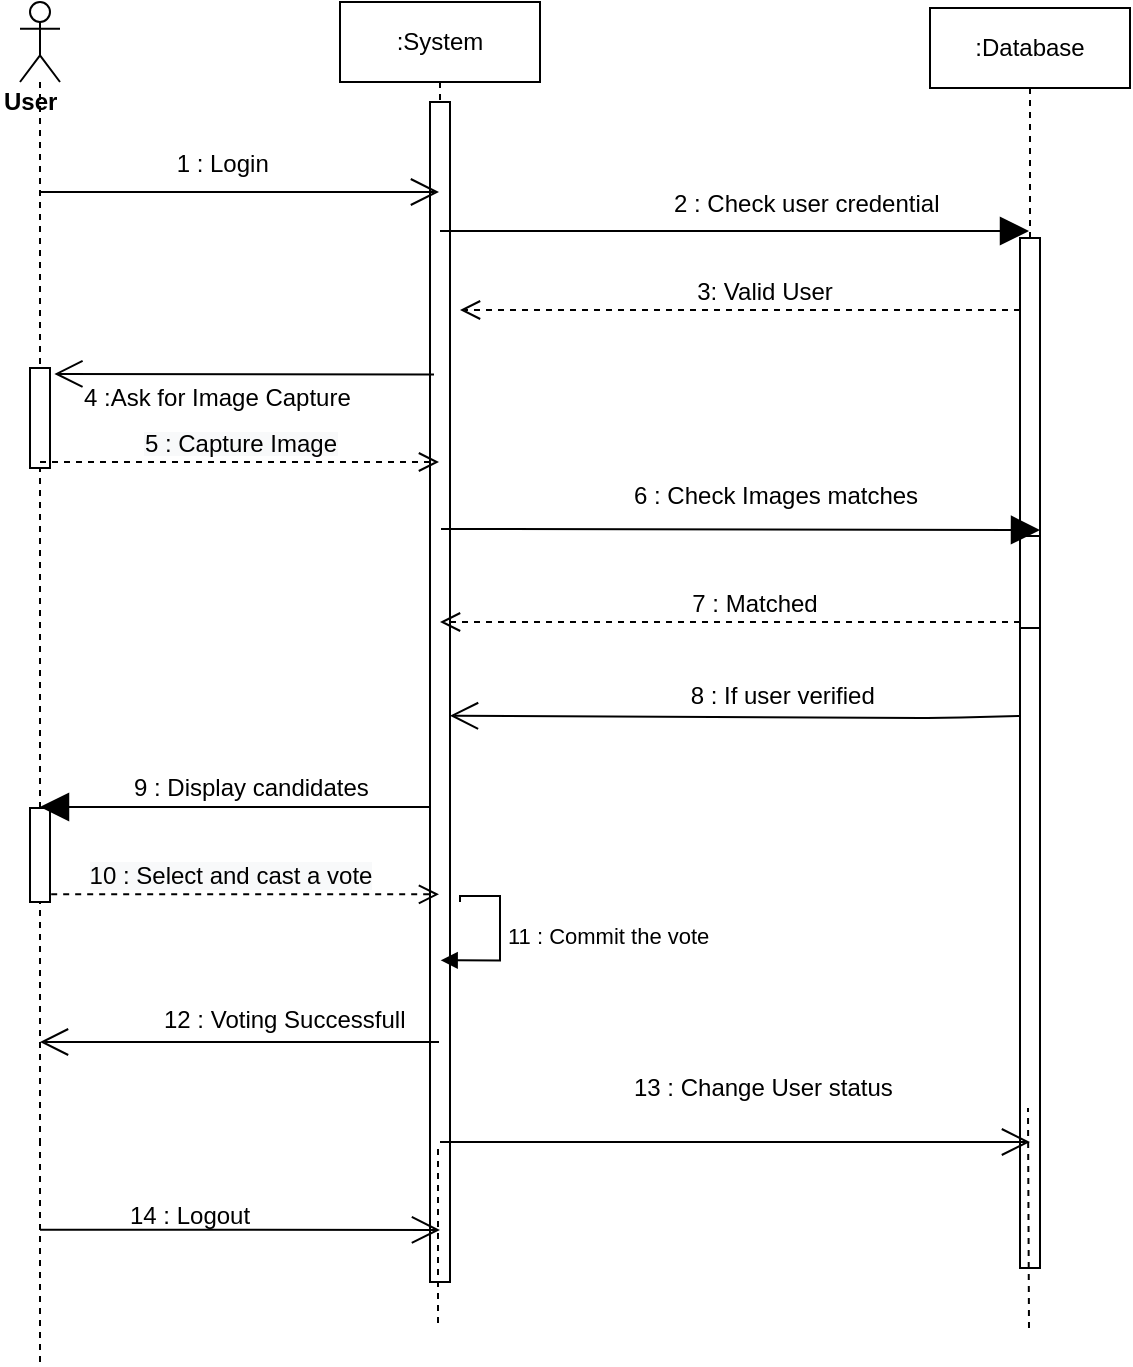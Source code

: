 <mxfile version="12.2.4" type="github" pages="2">
  <diagram id="IUs1uMZeL_d6REgJ8A4V" name="Page-1">
    <mxGraphModel dx="1024" dy="485" grid="1" gridSize="10" guides="1" tooltips="1" connect="1" arrows="1" fold="1" page="1" pageScale="1" pageWidth="827" pageHeight="1169" math="0" shadow="0">
      <root>
        <mxCell id="0"/>
        <mxCell id="1" parent="0"/>
        <mxCell id="7WWLLxYjyGGPt_mnVwUC-1" value=":System" style="shape=umlLifeline;perimeter=lifelinePerimeter;whiteSpace=wrap;html=1;container=1;collapsible=0;recursiveResize=0;outlineConnect=0;" parent="1" vertex="1">
          <mxGeometry x="340" y="120" width="100" height="640" as="geometry"/>
        </mxCell>
        <mxCell id="7WWLLxYjyGGPt_mnVwUC-21" value="" style="html=1;points=[];perimeter=orthogonalPerimeter;" parent="7WWLLxYjyGGPt_mnVwUC-1" vertex="1">
          <mxGeometry x="45" y="50" width="10" height="590" as="geometry"/>
        </mxCell>
        <mxCell id="7WWLLxYjyGGPt_mnVwUC-47" value="11 : Commit the vote" style="edgeStyle=orthogonalEdgeStyle;html=1;align=left;spacingLeft=2;endArrow=block;rounded=0;entryX=1;entryY=0;" parent="7WWLLxYjyGGPt_mnVwUC-1" edge="1">
          <mxGeometry relative="1" as="geometry">
            <mxPoint x="60" y="450" as="sourcePoint"/>
            <Array as="points">
              <mxPoint x="80" y="447"/>
            </Array>
            <mxPoint x="50.333" y="479.167" as="targetPoint"/>
          </mxGeometry>
        </mxCell>
        <mxCell id="7WWLLxYjyGGPt_mnVwUC-3" value="" style="shape=umlLifeline;participant=umlActor;perimeter=lifelinePerimeter;whiteSpace=wrap;html=1;container=1;collapsible=0;recursiveResize=0;verticalAlign=top;spacingTop=36;labelBackgroundColor=#ffffff;outlineConnect=0;" parent="1" vertex="1">
          <mxGeometry x="180" y="120" width="20" height="570" as="geometry"/>
        </mxCell>
        <mxCell id="7WWLLxYjyGGPt_mnVwUC-67" value="" style="html=1;points=[];perimeter=orthogonalPerimeter;" parent="7WWLLxYjyGGPt_mnVwUC-3" vertex="1">
          <mxGeometry x="5" y="183" width="10" height="50" as="geometry"/>
        </mxCell>
        <mxCell id="7WWLLxYjyGGPt_mnVwUC-71" value="" style="html=1;points=[];perimeter=orthogonalPerimeter;" parent="7WWLLxYjyGGPt_mnVwUC-3" vertex="1">
          <mxGeometry x="5" y="403" width="10" height="47" as="geometry"/>
        </mxCell>
        <mxCell id="7WWLLxYjyGGPt_mnVwUC-4" value="&lt;b&gt;User&lt;/b&gt;" style="text;html=1;resizable=0;points=[];autosize=1;align=left;verticalAlign=top;spacingTop=-4;" parent="1" vertex="1">
          <mxGeometry x="170" y="160" width="40" height="20" as="geometry"/>
        </mxCell>
        <mxCell id="7WWLLxYjyGGPt_mnVwUC-5" value="Login" style="text;html=1;resizable=0;points=[];autosize=1;align=left;verticalAlign=top;spacingTop=-4;" parent="1" vertex="1">
          <mxGeometry x="273" y="191" width="40" height="20" as="geometry"/>
        </mxCell>
        <mxCell id="7WWLLxYjyGGPt_mnVwUC-7" value=":Database" style="shape=umlLifeline;perimeter=lifelinePerimeter;whiteSpace=wrap;html=1;container=1;collapsible=0;recursiveResize=0;outlineConnect=0;" parent="1" vertex="1">
          <mxGeometry x="635" y="123" width="100" height="630" as="geometry"/>
        </mxCell>
        <mxCell id="7WWLLxYjyGGPt_mnVwUC-20" value="" style="html=1;points=[];perimeter=orthogonalPerimeter;" parent="7WWLLxYjyGGPt_mnVwUC-7" vertex="1">
          <mxGeometry x="45" y="115" width="10" height="515" as="geometry"/>
        </mxCell>
        <mxCell id="7WWLLxYjyGGPt_mnVwUC-69" value="" style="html=1;points=[];perimeter=orthogonalPerimeter;" parent="7WWLLxYjyGGPt_mnVwUC-7" vertex="1">
          <mxGeometry x="45" y="264" width="10" height="46" as="geometry"/>
        </mxCell>
        <mxCell id="7WWLLxYjyGGPt_mnVwUC-8" value="2 : Check user credential" style="text;html=1;resizable=0;points=[];autosize=1;align=left;verticalAlign=top;spacingTop=-4;" parent="1" vertex="1">
          <mxGeometry x="505" y="211" width="150" height="20" as="geometry"/>
        </mxCell>
        <mxCell id="7WWLLxYjyGGPt_mnVwUC-9" value="" style="endArrow=open;endFill=1;endSize=12;html=1;" parent="1" target="7WWLLxYjyGGPt_mnVwUC-1" edge="1">
          <mxGeometry width="160" relative="1" as="geometry">
            <mxPoint x="190" y="215" as="sourcePoint"/>
            <mxPoint x="350" y="215" as="targetPoint"/>
          </mxGeometry>
        </mxCell>
        <mxCell id="7WWLLxYjyGGPt_mnVwUC-10" value="" style="endArrow=block;endFill=1;endSize=12;html=1;" parent="1" target="7WWLLxYjyGGPt_mnVwUC-7" edge="1">
          <mxGeometry width="160" relative="1" as="geometry">
            <mxPoint x="390" y="234.5" as="sourcePoint"/>
            <mxPoint x="589.5" y="234.5" as="targetPoint"/>
          </mxGeometry>
        </mxCell>
        <mxCell id="7WWLLxYjyGGPt_mnVwUC-19" value="&lt;font style=&quot;font-size: 12px&quot;&gt;3: Valid User&lt;/font&gt;" style="html=1;verticalAlign=bottom;endArrow=open;dashed=1;endSize=8;exitX=0;exitY=0.07;exitDx=0;exitDy=0;exitPerimeter=0;" parent="1" source="7WWLLxYjyGGPt_mnVwUC-20" edge="1">
          <mxGeometry x="-0.084" relative="1" as="geometry">
            <mxPoint x="740" y="269" as="sourcePoint"/>
            <mxPoint x="400" y="274" as="targetPoint"/>
            <mxPoint as="offset"/>
          </mxGeometry>
        </mxCell>
        <mxCell id="7WWLLxYjyGGPt_mnVwUC-22" value="" style="endArrow=open;endFill=1;endSize=12;html=1;exitX=0.201;exitY=0.954;exitDx=0;exitDy=0;exitPerimeter=0;entryX=1.218;entryY=0.059;entryDx=0;entryDy=0;entryPerimeter=0;" parent="1" target="7WWLLxYjyGGPt_mnVwUC-67" edge="1">
          <mxGeometry width="160" relative="1" as="geometry">
            <mxPoint x="387.01" y="306.252" as="sourcePoint"/>
            <mxPoint x="230" y="380" as="targetPoint"/>
            <Array as="points"/>
          </mxGeometry>
        </mxCell>
        <mxCell id="7WWLLxYjyGGPt_mnVwUC-23" value="4 :Ask for Image Capture" style="text;html=1;resizable=0;points=[];autosize=1;align=left;verticalAlign=top;spacingTop=-4;" parent="1" vertex="1">
          <mxGeometry x="210" y="308" width="150" height="20" as="geometry"/>
        </mxCell>
        <mxCell id="7WWLLxYjyGGPt_mnVwUC-26" value="" style="endArrow=block;endFill=1;endSize=12;html=1;" parent="1" edge="1">
          <mxGeometry width="160" relative="1" as="geometry">
            <mxPoint x="390.5" y="383.5" as="sourcePoint"/>
            <mxPoint x="690" y="384" as="targetPoint"/>
          </mxGeometry>
        </mxCell>
        <mxCell id="7WWLLxYjyGGPt_mnVwUC-27" value="6 : Check Images matches" style="text;html=1;resizable=0;points=[];autosize=1;align=left;verticalAlign=top;spacingTop=-4;" parent="1" vertex="1">
          <mxGeometry x="485" y="356.5" width="160" height="20" as="geometry"/>
        </mxCell>
        <mxCell id="7WWLLxYjyGGPt_mnVwUC-30" value="&lt;font style=&quot;font-size: 12px&quot;&gt;7 : Matched&lt;/font&gt;" style="html=1;verticalAlign=bottom;endArrow=open;dashed=1;endSize=8;" parent="1" edge="1">
          <mxGeometry x="-0.084" relative="1" as="geometry">
            <mxPoint x="680" y="430" as="sourcePoint"/>
            <mxPoint x="390" y="430" as="targetPoint"/>
            <mxPoint as="offset"/>
          </mxGeometry>
        </mxCell>
        <mxCell id="7WWLLxYjyGGPt_mnVwUC-32" value="" style="endArrow=open;endFill=1;endSize=12;html=1;entryX=0.999;entryY=-0.004;entryDx=0;entryDy=0;entryPerimeter=0;" parent="1" edge="1">
          <mxGeometry width="160" relative="1" as="geometry">
            <mxPoint x="680" y="477" as="sourcePoint"/>
            <mxPoint x="394.99" y="476.816" as="targetPoint"/>
            <Array as="points">
              <mxPoint x="640.5" y="478"/>
            </Array>
          </mxGeometry>
        </mxCell>
        <mxCell id="7WWLLxYjyGGPt_mnVwUC-33" value="&amp;nbsp;8 : If user verified" style="text;html=1;resizable=0;points=[];autosize=1;align=left;verticalAlign=top;spacingTop=-4;" parent="1" vertex="1">
          <mxGeometry x="510" y="457" width="110" height="20" as="geometry"/>
        </mxCell>
        <mxCell id="7WWLLxYjyGGPt_mnVwUC-39" value="9 : Display candidates" style="text;html=1;resizable=0;points=[];autosize=1;align=left;verticalAlign=top;spacingTop=-4;" parent="1" vertex="1">
          <mxGeometry x="235" y="503" width="130" height="20" as="geometry"/>
        </mxCell>
        <mxCell id="7WWLLxYjyGGPt_mnVwUC-43" value="&lt;span style=&quot;text-align: left ; background-color: rgb(248 , 249 , 250)&quot;&gt;&lt;font style=&quot;font-size: 12px&quot;&gt;5 : Capture Image&lt;/font&gt;&lt;/span&gt;" style="html=1;verticalAlign=bottom;endArrow=open;dashed=1;endSize=8;" parent="1" source="7WWLLxYjyGGPt_mnVwUC-3" target="7WWLLxYjyGGPt_mnVwUC-1" edge="1">
          <mxGeometry relative="1" as="geometry">
            <mxPoint x="330" y="390" as="sourcePoint"/>
            <mxPoint x="250" y="390" as="targetPoint"/>
            <Array as="points">
              <mxPoint x="310" y="350"/>
            </Array>
          </mxGeometry>
        </mxCell>
        <mxCell id="7WWLLxYjyGGPt_mnVwUC-48" value="" style="endArrow=open;endFill=1;endSize=12;html=1;" parent="1" source="7WWLLxYjyGGPt_mnVwUC-1" edge="1">
          <mxGeometry width="160" relative="1" as="geometry">
            <mxPoint x="410" y="690" as="sourcePoint"/>
            <mxPoint x="685" y="690" as="targetPoint"/>
          </mxGeometry>
        </mxCell>
        <mxCell id="7WWLLxYjyGGPt_mnVwUC-49" value="13 : Change User status" style="text;html=1;resizable=0;points=[];autosize=1;align=left;verticalAlign=top;spacingTop=-4;" parent="1" vertex="1">
          <mxGeometry x="485" y="653" width="140" height="20" as="geometry"/>
        </mxCell>
        <mxCell id="7WWLLxYjyGGPt_mnVwUC-56" value="" style="endArrow=block;endFill=1;endSize=12;html=1;" parent="1" edge="1">
          <mxGeometry width="160" relative="1" as="geometry">
            <mxPoint x="385" y="522.5" as="sourcePoint"/>
            <mxPoint x="190" y="522.5" as="targetPoint"/>
          </mxGeometry>
        </mxCell>
        <mxCell id="7WWLLxYjyGGPt_mnVwUC-57" value="&lt;span style=&quot;font-size: 12px ; text-align: left ; background-color: rgb(248 , 249 , 250)&quot;&gt;10 : Select and cast a vote&lt;/span&gt;" style="html=1;verticalAlign=bottom;endArrow=open;dashed=1;endSize=8;exitX=1.059;exitY=0.918;exitDx=0;exitDy=0;exitPerimeter=0;" parent="1" source="7WWLLxYjyGGPt_mnVwUC-71" target="7WWLLxYjyGGPt_mnVwUC-1" edge="1">
          <mxGeometry x="-0.084" relative="1" as="geometry">
            <mxPoint x="190" y="570" as="sourcePoint"/>
            <mxPoint x="390" y="550" as="targetPoint"/>
            <mxPoint as="offset"/>
          </mxGeometry>
        </mxCell>
        <mxCell id="7WWLLxYjyGGPt_mnVwUC-72" value="" style="endArrow=open;endFill=1;endSize=12;html=1;" parent="1" edge="1">
          <mxGeometry width="160" relative="1" as="geometry">
            <mxPoint x="190" y="733.843" as="sourcePoint"/>
            <mxPoint x="390" y="734" as="targetPoint"/>
          </mxGeometry>
        </mxCell>
        <mxCell id="7WWLLxYjyGGPt_mnVwUC-73" value="14 : Logout" style="text;html=1;resizable=0;points=[];autosize=1;align=left;verticalAlign=top;spacingTop=-4;" parent="1" vertex="1">
          <mxGeometry x="233" y="717" width="80" height="20" as="geometry"/>
        </mxCell>
        <mxCell id="7WWLLxYjyGGPt_mnVwUC-77" value="&amp;nbsp;1 :&amp;nbsp;" style="text;html=1;resizable=0;points=[];autosize=1;align=left;verticalAlign=top;spacingTop=-4;" parent="1" vertex="1">
          <mxGeometry x="253" y="191" width="40" height="20" as="geometry"/>
        </mxCell>
        <mxCell id="0Hedbd5bsXP9dE2Ox4K0-8" value="" style="endArrow=none;dashed=1;html=1;" parent="1" target="7WWLLxYjyGGPt_mnVwUC-3" edge="1">
          <mxGeometry width="50" height="50" relative="1" as="geometry">
            <mxPoint x="190" y="800" as="sourcePoint"/>
            <mxPoint x="230" y="750" as="targetPoint"/>
          </mxGeometry>
        </mxCell>
        <mxCell id="0Hedbd5bsXP9dE2Ox4K0-9" value="" style="endArrow=none;dashed=1;html=1;" parent="1" edge="1">
          <mxGeometry width="50" height="50" relative="1" as="geometry">
            <mxPoint x="389" y="780.5" as="sourcePoint"/>
            <mxPoint x="389" y="693.5" as="targetPoint"/>
          </mxGeometry>
        </mxCell>
        <mxCell id="0Hedbd5bsXP9dE2Ox4K0-10" value="" style="endArrow=none;dashed=1;html=1;" parent="1" edge="1">
          <mxGeometry width="50" height="50" relative="1" as="geometry">
            <mxPoint x="684.5" y="783" as="sourcePoint"/>
            <mxPoint x="684" y="673" as="targetPoint"/>
          </mxGeometry>
        </mxCell>
        <mxCell id="0Hedbd5bsXP9dE2Ox4K0-11" value="" style="endArrow=open;endFill=1;endSize=12;html=1;" parent="1" source="7WWLLxYjyGGPt_mnVwUC-1" target="7WWLLxYjyGGPt_mnVwUC-3" edge="1">
          <mxGeometry width="160" relative="1" as="geometry">
            <mxPoint x="405.01" y="666.023" as="sourcePoint"/>
            <mxPoint x="200.18" y="665.721" as="targetPoint"/>
            <Array as="points">
              <mxPoint x="300" y="640"/>
            </Array>
          </mxGeometry>
        </mxCell>
        <mxCell id="0Hedbd5bsXP9dE2Ox4K0-12" value="12 : Voting Successfull" style="text;html=1;resizable=0;points=[];autosize=1;align=left;verticalAlign=top;spacingTop=-4;" parent="1" vertex="1">
          <mxGeometry x="250" y="619" width="140" height="20" as="geometry"/>
        </mxCell>
      </root>
    </mxGraphModel>
  </diagram>
  <diagram id="wl1rN5RBaoSvX7chepCj" name="Page-2">
    <mxGraphModel dx="1116" dy="591" grid="1" gridSize="10" guides="1" tooltips="1" connect="1" arrows="1" fold="1" page="1" pageScale="1" pageWidth="827" pageHeight="1169" math="0" shadow="0">
      <root>
        <mxCell id="yCaHIdo6JLgv0KUMPRH8-0"/>
        <mxCell id="yCaHIdo6JLgv0KUMPRH8-1" parent="yCaHIdo6JLgv0KUMPRH8-0"/>
      </root>
    </mxGraphModel>
  </diagram>
</mxfile>
